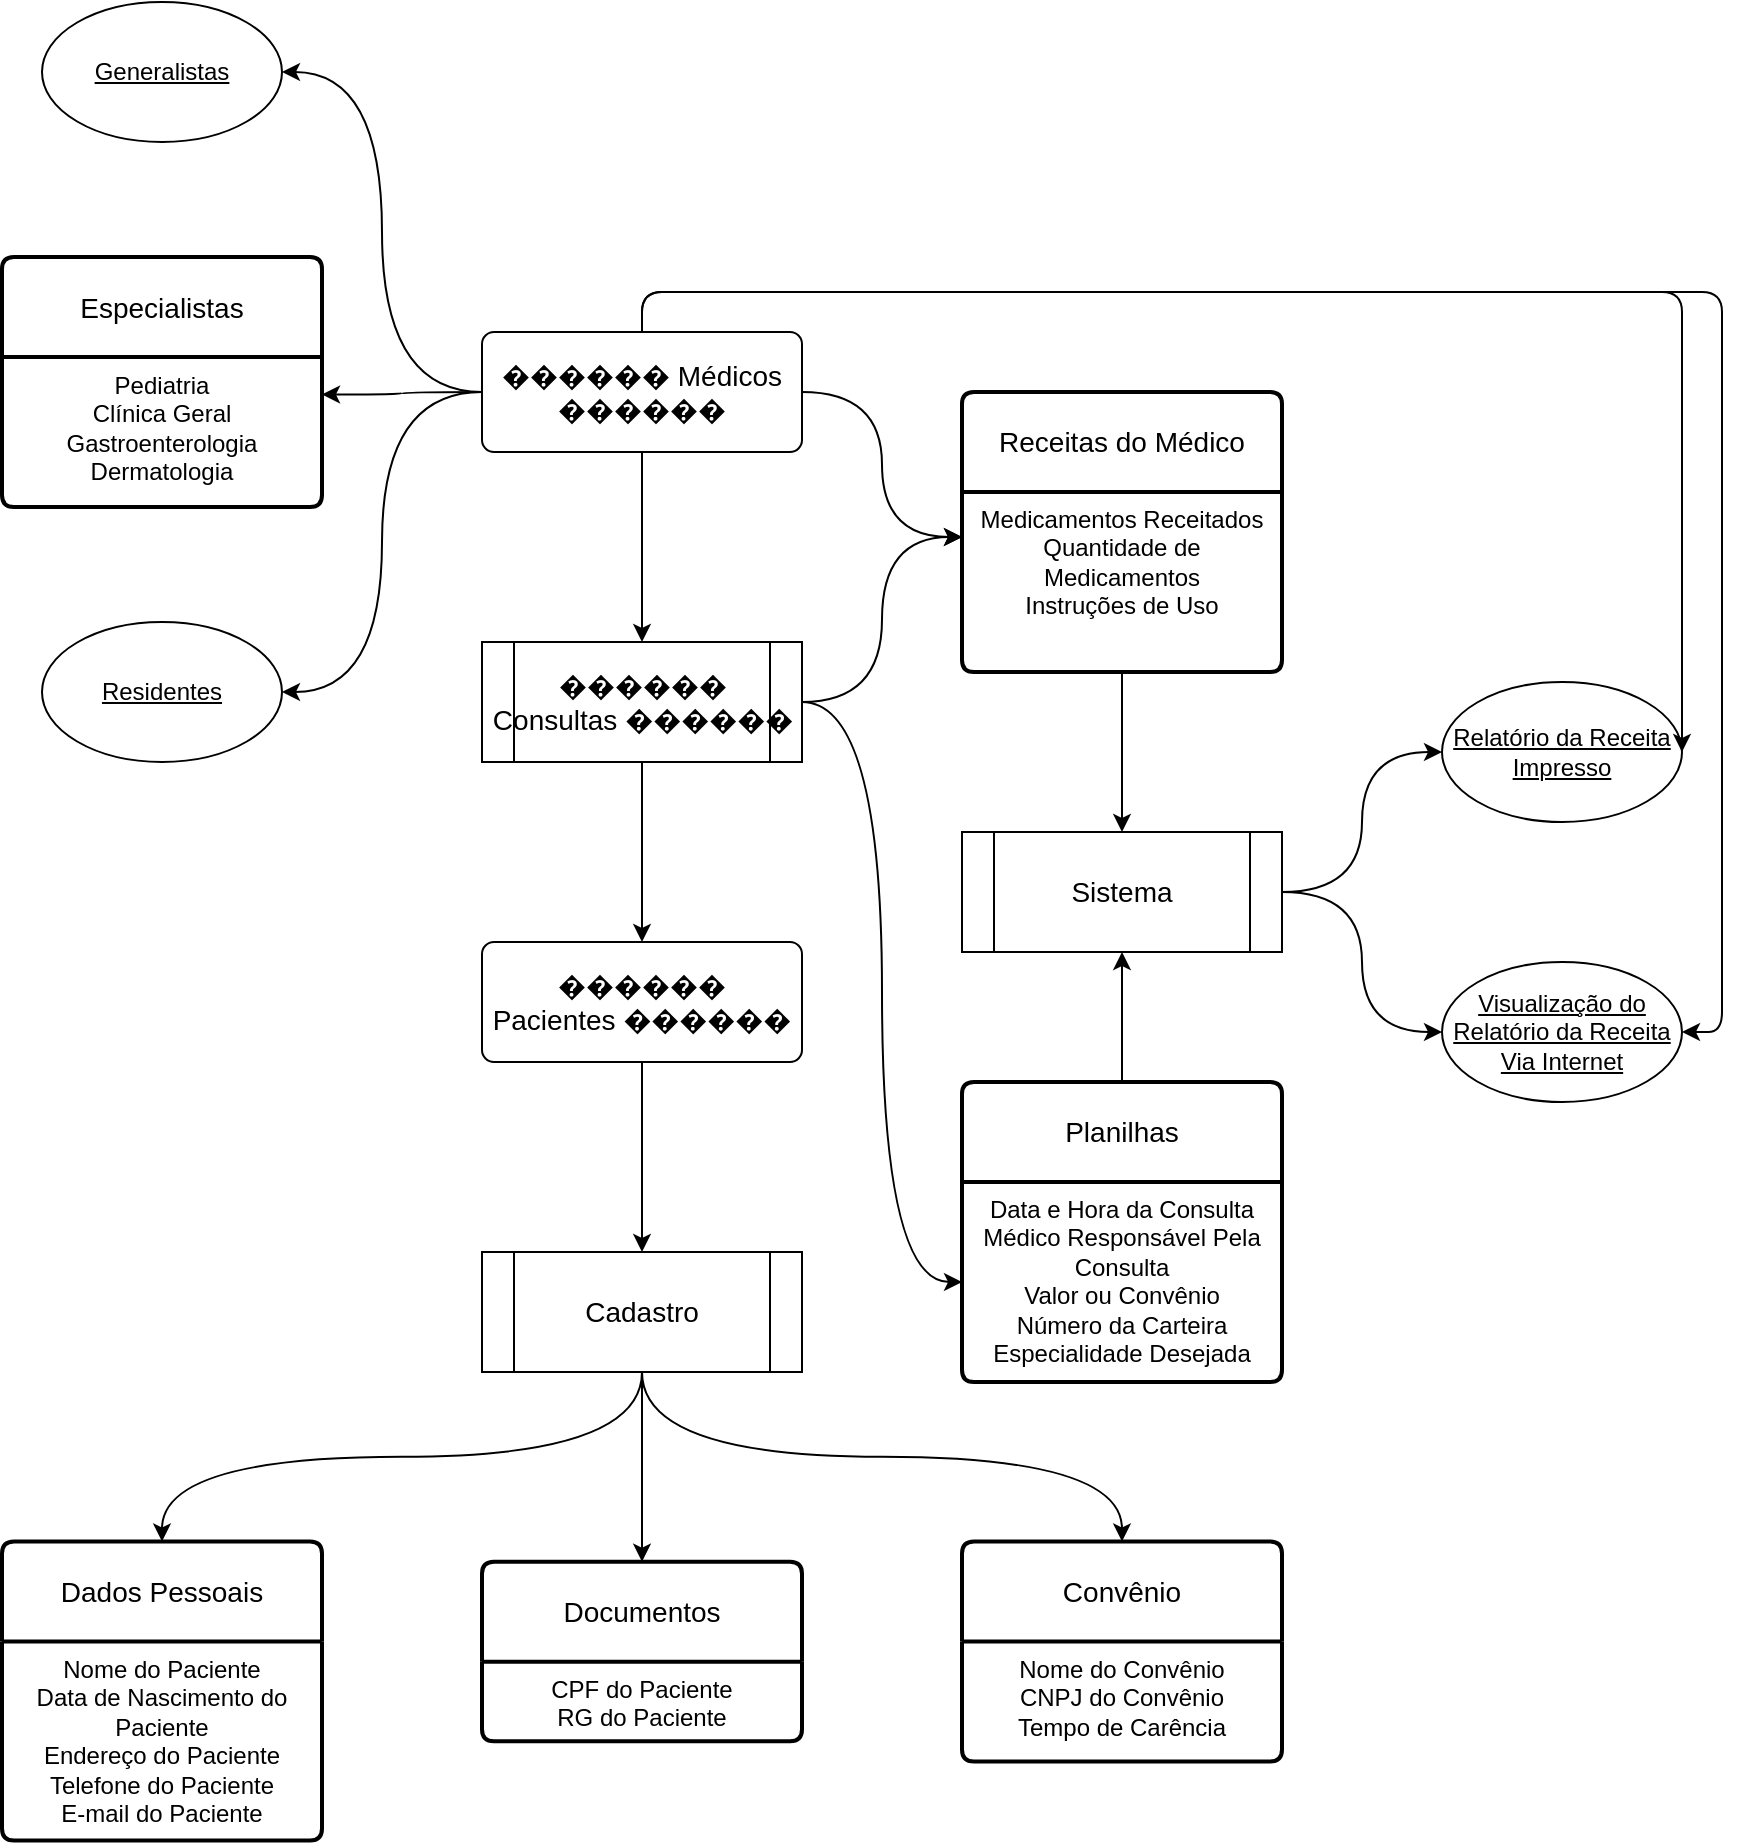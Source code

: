 <mxfile version="27.0.6">
  <diagram name="Página-1" id="le3Gu0IzTsZb8OGJHYtN">
    <mxGraphModel dx="1216" dy="1840" grid="1" gridSize="10" guides="1" tooltips="1" connect="1" arrows="1" fold="1" page="1" pageScale="1" pageWidth="827" pageHeight="1169" background="light-dark(#FFFFFF,#121212)" math="0" shadow="0">
      <root>
        <mxCell id="0" />
        <mxCell id="1" parent="0" />
        <mxCell id="sMn10hHQR87jPfs_1Sma-20" value="Convênio" style="swimlane;childLayout=stackLayout;horizontal=1;startSize=50;horizontalStack=0;rounded=1;fontSize=14;fontStyle=0;strokeWidth=2;resizeParent=0;resizeLast=1;shadow=0;dashed=0;align=center;arcSize=4;whiteSpace=wrap;html=1;labelBackgroundColor=none;labelBorderColor=none;" parent="1" vertex="1">
          <mxGeometry x="760" y="604.75" width="160" height="110" as="geometry" />
        </mxCell>
        <mxCell id="sMn10hHQR87jPfs_1Sma-21" value="Nome do Convênio&lt;br&gt;&lt;div&gt;CNPJ do Convênio&lt;/div&gt;&lt;div&gt;Tempo de Carência&lt;/div&gt;" style="align=center;strokeColor=none;fillColor=none;spacingLeft=4;spacingRight=4;fontSize=12;verticalAlign=top;resizable=0;rotatable=0;part=1;html=1;whiteSpace=wrap;labelBackgroundColor=none;labelBorderColor=none;" parent="sMn10hHQR87jPfs_1Sma-20" vertex="1">
          <mxGeometry y="50" width="160" height="60" as="geometry" />
        </mxCell>
        <mxCell id="sMn10hHQR87jPfs_1Sma-32" value="Generalistas" style="ellipse;whiteSpace=wrap;html=1;align=center;fontStyle=4;labelBackgroundColor=none;labelBorderColor=none;" parent="1" vertex="1">
          <mxGeometry x="300" y="-165" width="120" height="70" as="geometry" />
        </mxCell>
        <mxCell id="sMn10hHQR87jPfs_1Sma-112" style="edgeStyle=orthogonalEdgeStyle;rounded=0;orthogonalLoop=1;jettySize=auto;html=1;exitX=0.5;exitY=0;exitDx=0;exitDy=0;entryX=0.5;entryY=1;entryDx=0;entryDy=0;curved=1;labelBackgroundColor=none;labelBorderColor=none;" parent="1" source="sMn10hHQR87jPfs_1Sma-45" target="sMn10hHQR87jPfs_1Sma-57" edge="1">
          <mxGeometry relative="1" as="geometry" />
        </mxCell>
        <mxCell id="sMn10hHQR87jPfs_1Sma-45" value="Planilhas" style="swimlane;childLayout=stackLayout;horizontal=1;startSize=50;horizontalStack=0;rounded=1;fontSize=14;fontStyle=0;strokeWidth=2;resizeParent=0;resizeLast=1;shadow=0;dashed=0;align=center;arcSize=4;whiteSpace=wrap;html=1;labelBackgroundColor=none;labelBorderColor=none;" parent="1" vertex="1">
          <mxGeometry x="760" y="375" width="160" height="150" as="geometry" />
        </mxCell>
        <mxCell id="sMn10hHQR87jPfs_1Sma-46" value="Data e Hora da Consulta&lt;br&gt;Médico Responsável Pela Consulta&lt;br&gt;Valor ou Convênio&lt;div&gt;Número da Carteira&lt;br&gt;&lt;div&gt;Especialidade Desejada&lt;/div&gt;&lt;/div&gt;" style="align=center;strokeColor=none;fillColor=none;spacingLeft=4;spacingRight=4;fontSize=12;verticalAlign=top;resizable=0;rotatable=0;part=1;html=1;whiteSpace=wrap;labelBackgroundColor=none;labelBorderColor=none;" parent="sMn10hHQR87jPfs_1Sma-45" vertex="1">
          <mxGeometry y="50" width="160" height="100" as="geometry" />
        </mxCell>
        <mxCell id="sMn10hHQR87jPfs_1Sma-79" style="edgeStyle=orthogonalEdgeStyle;rounded=0;orthogonalLoop=1;jettySize=auto;html=1;exitX=1;exitY=0.5;exitDx=0;exitDy=0;entryX=0;entryY=0.25;entryDx=0;entryDy=0;curved=1;labelBackgroundColor=none;labelBorderColor=none;" parent="1" source="sMn10hHQR87jPfs_1Sma-49" target="sMn10hHQR87jPfs_1Sma-52" edge="1">
          <mxGeometry relative="1" as="geometry" />
        </mxCell>
        <mxCell id="sMn10hHQR87jPfs_1Sma-97" style="edgeStyle=orthogonalEdgeStyle;rounded=0;orthogonalLoop=1;jettySize=auto;html=1;entryX=0.5;entryY=0;entryDx=0;entryDy=0;curved=1;labelBackgroundColor=none;labelBorderColor=none;" parent="1" source="sMn10hHQR87jPfs_1Sma-49" target="sMn10hHQR87jPfs_1Sma-88" edge="1">
          <mxGeometry relative="1" as="geometry" />
        </mxCell>
        <mxCell id="sMn10hHQR87jPfs_1Sma-111" style="edgeStyle=orthogonalEdgeStyle;rounded=0;orthogonalLoop=1;jettySize=auto;html=1;entryX=0;entryY=0.5;entryDx=0;entryDy=0;curved=1;labelBackgroundColor=none;labelBorderColor=none;" parent="1" source="sMn10hHQR87jPfs_1Sma-49" target="sMn10hHQR87jPfs_1Sma-46" edge="1">
          <mxGeometry relative="1" as="geometry" />
        </mxCell>
        <mxCell id="sMn10hHQR87jPfs_1Sma-49" value="" style="shape=process;whiteSpace=wrap;html=1;backgroundOutline=1;labelBackgroundColor=none;labelBorderColor=none;" parent="1" vertex="1">
          <mxGeometry x="520" y="155" width="160" height="60" as="geometry" />
        </mxCell>
        <mxCell id="sMn10hHQR87jPfs_1Sma-50" value="&lt;font style=&quot;font-size: 14px;&quot;&gt;������ Consultas&amp;nbsp;&lt;/font&gt;&lt;span style=&quot;font-size: 14px;&quot;&gt;������&lt;/span&gt;" style="text;html=1;align=center;verticalAlign=middle;whiteSpace=wrap;rounded=0;labelBackgroundColor=none;labelBorderColor=none;" parent="1" vertex="1">
          <mxGeometry x="542.5" y="170" width="115" height="30" as="geometry" />
        </mxCell>
        <mxCell id="sMn10hHQR87jPfs_1Sma-51" value="Receitas do Médico" style="swimlane;childLayout=stackLayout;horizontal=1;startSize=50;horizontalStack=0;rounded=1;fontSize=14;fontStyle=0;strokeWidth=2;resizeParent=0;resizeLast=1;shadow=0;dashed=0;align=center;arcSize=4;whiteSpace=wrap;html=1;fillColor=default;labelBackgroundColor=none;labelBorderColor=none;" parent="1" vertex="1">
          <mxGeometry x="760" y="30" width="160" height="140" as="geometry" />
        </mxCell>
        <mxCell id="sMn10hHQR87jPfs_1Sma-52" value="Medicamentos Receitados&lt;br&gt;&lt;div&gt;Quantidade de Medicamentos&lt;/div&gt;&lt;div&gt;Instruções de Uso&lt;/div&gt;" style="align=center;strokeColor=none;fillColor=none;spacingLeft=4;spacingRight=4;fontSize=12;verticalAlign=top;resizable=0;rotatable=0;part=1;html=1;whiteSpace=wrap;labelBackgroundColor=none;labelBorderColor=none;" parent="sMn10hHQR87jPfs_1Sma-51" vertex="1">
          <mxGeometry y="50" width="160" height="90" as="geometry" />
        </mxCell>
        <mxCell id="sMn10hHQR87jPfs_1Sma-53" value="" style="whiteSpace=wrap;html=1;fontSize=14;fontStyle=0;startSize=50;horizontal=1;rounded=1;strokeWidth=2;shadow=0;dashed=0;arcSize=4;labelBackgroundColor=none;labelBorderColor=none;" parent="sMn10hHQR87jPfs_1Sma-51" vertex="1">
          <mxGeometry y="140" width="160" as="geometry" />
        </mxCell>
        <mxCell id="sMn10hHQR87jPfs_1Sma-81" style="edgeStyle=orthogonalEdgeStyle;rounded=0;orthogonalLoop=1;jettySize=auto;html=1;exitX=1;exitY=0.5;exitDx=0;exitDy=0;entryX=0;entryY=0.5;entryDx=0;entryDy=0;curved=1;labelBackgroundColor=none;labelBorderColor=none;" parent="1" source="sMn10hHQR87jPfs_1Sma-57" target="sMn10hHQR87jPfs_1Sma-60" edge="1">
          <mxGeometry relative="1" as="geometry" />
        </mxCell>
        <mxCell id="sMn10hHQR87jPfs_1Sma-82" style="edgeStyle=orthogonalEdgeStyle;rounded=0;orthogonalLoop=1;jettySize=auto;html=1;exitX=1;exitY=0.5;exitDx=0;exitDy=0;entryX=0;entryY=0.5;entryDx=0;entryDy=0;curved=1;labelBackgroundColor=none;labelBorderColor=none;" parent="1" source="sMn10hHQR87jPfs_1Sma-57" target="sMn10hHQR87jPfs_1Sma-59" edge="1">
          <mxGeometry relative="1" as="geometry" />
        </mxCell>
        <mxCell id="sMn10hHQR87jPfs_1Sma-57" value="" style="shape=process;whiteSpace=wrap;html=1;backgroundOutline=1;labelBackgroundColor=none;labelBorderColor=none;" parent="1" vertex="1">
          <mxGeometry x="760" y="250" width="160" height="60" as="geometry" />
        </mxCell>
        <mxCell id="sMn10hHQR87jPfs_1Sma-58" value="&lt;font style=&quot;font-size: 14px;&quot;&gt;Sistema&lt;/font&gt;" style="text;html=1;align=center;verticalAlign=middle;whiteSpace=wrap;rounded=0;labelBackgroundColor=none;labelBorderColor=none;" parent="1" vertex="1">
          <mxGeometry x="810" y="265" width="60" height="30" as="geometry" />
        </mxCell>
        <mxCell id="sMn10hHQR87jPfs_1Sma-59" value="Visualização do Relatório da Receita Via Internet" style="ellipse;whiteSpace=wrap;html=1;align=center;fontStyle=4;labelBackgroundColor=none;labelBorderColor=none;" parent="1" vertex="1">
          <mxGeometry x="1000" y="315" width="120" height="70" as="geometry" />
        </mxCell>
        <mxCell id="sMn10hHQR87jPfs_1Sma-60" value="Relatório da Receita Impresso" style="ellipse;whiteSpace=wrap;html=1;align=center;fontStyle=4;labelBackgroundColor=none;labelBorderColor=none;" parent="1" vertex="1">
          <mxGeometry x="1000" y="175" width="120" height="70" as="geometry" />
        </mxCell>
        <mxCell id="sMn10hHQR87jPfs_1Sma-87" style="edgeStyle=orthogonalEdgeStyle;rounded=0;orthogonalLoop=1;jettySize=auto;html=1;exitX=0.5;exitY=1;exitDx=0;exitDy=0;entryX=0.5;entryY=0;entryDx=0;entryDy=0;curved=1;labelBackgroundColor=none;labelBorderColor=none;" parent="1" source="sMn10hHQR87jPfs_1Sma-86" target="sMn10hHQR87jPfs_1Sma-49" edge="1">
          <mxGeometry relative="1" as="geometry" />
        </mxCell>
        <mxCell id="sMn10hHQR87jPfs_1Sma-102" style="edgeStyle=orthogonalEdgeStyle;rounded=0;orthogonalLoop=1;jettySize=auto;html=1;entryX=0;entryY=0.25;entryDx=0;entryDy=0;curved=1;labelBackgroundColor=none;labelBorderColor=none;" parent="1" source="sMn10hHQR87jPfs_1Sma-86" target="sMn10hHQR87jPfs_1Sma-52" edge="1">
          <mxGeometry relative="1" as="geometry" />
        </mxCell>
        <mxCell id="sMn10hHQR87jPfs_1Sma-104" style="edgeStyle=orthogonalEdgeStyle;rounded=1;orthogonalLoop=1;jettySize=auto;html=1;exitX=0.5;exitY=0;exitDx=0;exitDy=0;entryX=1;entryY=0.5;entryDx=0;entryDy=0;curved=0;labelBackgroundColor=none;labelBorderColor=none;" parent="1" source="sMn10hHQR87jPfs_1Sma-86" target="sMn10hHQR87jPfs_1Sma-59" edge="1">
          <mxGeometry relative="1" as="geometry" />
        </mxCell>
        <mxCell id="sMn10hHQR87jPfs_1Sma-105" style="edgeStyle=orthogonalEdgeStyle;rounded=1;orthogonalLoop=1;jettySize=auto;html=1;exitX=0.5;exitY=0;exitDx=0;exitDy=0;curved=0;entryX=1;entryY=0.5;entryDx=0;entryDy=0;labelBackgroundColor=none;labelBorderColor=none;" parent="1" source="sMn10hHQR87jPfs_1Sma-86" target="sMn10hHQR87jPfs_1Sma-60" edge="1">
          <mxGeometry relative="1" as="geometry">
            <mxPoint x="1153" y="180" as="targetPoint" />
            <Array as="points">
              <mxPoint x="600" y="-20" />
              <mxPoint x="1120" y="-20" />
            </Array>
          </mxGeometry>
        </mxCell>
        <mxCell id="sMn10hHQR87jPfs_1Sma-115" style="edgeStyle=orthogonalEdgeStyle;rounded=0;orthogonalLoop=1;jettySize=auto;html=1;exitX=0;exitY=0.5;exitDx=0;exitDy=0;entryX=1;entryY=0.5;entryDx=0;entryDy=0;curved=1;labelBackgroundColor=none;labelBorderColor=none;" parent="1" source="sMn10hHQR87jPfs_1Sma-86" target="sMn10hHQR87jPfs_1Sma-32" edge="1">
          <mxGeometry relative="1" as="geometry" />
        </mxCell>
        <mxCell id="sMn10hHQR87jPfs_1Sma-117" style="edgeStyle=orthogonalEdgeStyle;rounded=0;orthogonalLoop=1;jettySize=auto;html=1;exitX=0;exitY=0.5;exitDx=0;exitDy=0;entryX=1;entryY=0.5;entryDx=0;entryDy=0;curved=1;labelBackgroundColor=none;labelBorderColor=none;" parent="1" source="sMn10hHQR87jPfs_1Sma-86" target="sMn10hHQR87jPfs_1Sma-33" edge="1">
          <mxGeometry relative="1" as="geometry" />
        </mxCell>
        <mxCell id="sMn10hHQR87jPfs_1Sma-124" style="edgeStyle=orthogonalEdgeStyle;rounded=0;orthogonalLoop=1;jettySize=auto;html=1;exitX=0;exitY=0.5;exitDx=0;exitDy=0;entryX=1;entryY=0.25;entryDx=0;entryDy=0;curved=1;labelBackgroundColor=none;labelBorderColor=none;" parent="1" source="sMn10hHQR87jPfs_1Sma-86" target="sMn10hHQR87jPfs_1Sma-123" edge="1">
          <mxGeometry relative="1" as="geometry" />
        </mxCell>
        <mxCell id="sMn10hHQR87jPfs_1Sma-86" value="&lt;font style=&quot;font-size: 14px;&quot;&gt;������ Médicos ������&lt;/font&gt;" style="rounded=1;arcSize=10;whiteSpace=wrap;html=1;align=center;labelBackgroundColor=none;labelBorderColor=none;" parent="1" vertex="1">
          <mxGeometry x="520" width="160" height="60" as="geometry" />
        </mxCell>
        <mxCell id="sMn10hHQR87jPfs_1Sma-98" style="edgeStyle=orthogonalEdgeStyle;rounded=0;orthogonalLoop=1;jettySize=auto;html=1;exitX=0.5;exitY=1;exitDx=0;exitDy=0;entryX=0.5;entryY=0;entryDx=0;entryDy=0;curved=1;labelBackgroundColor=none;labelBorderColor=none;" parent="1" source="sMn10hHQR87jPfs_1Sma-88" target="sMn10hHQR87jPfs_1Sma-93" edge="1">
          <mxGeometry relative="1" as="geometry" />
        </mxCell>
        <mxCell id="sMn10hHQR87jPfs_1Sma-88" value="&lt;font style=&quot;font-size: 14px;&quot;&gt;������ Pacientes&amp;nbsp;&lt;/font&gt;&lt;span style=&quot;font-size: 14px;&quot;&gt;������&lt;/span&gt;" style="rounded=1;arcSize=10;whiteSpace=wrap;html=1;align=center;labelBackgroundColor=none;labelBorderColor=none;" parent="1" vertex="1">
          <mxGeometry x="520" y="305" width="160" height="60" as="geometry" />
        </mxCell>
        <mxCell id="sMn10hHQR87jPfs_1Sma-89" value="Documentos" style="swimlane;childLayout=stackLayout;horizontal=1;startSize=50;horizontalStack=0;rounded=1;fontSize=14;fontStyle=0;strokeWidth=2;resizeParent=0;resizeLast=1;shadow=0;dashed=0;align=center;arcSize=4;whiteSpace=wrap;html=1;labelBackgroundColor=none;labelBorderColor=none;" parent="1" vertex="1">
          <mxGeometry x="520" y="614.875" width="160" height="89.75" as="geometry" />
        </mxCell>
        <mxCell id="sMn10hHQR87jPfs_1Sma-90" value="CPF do Paciente&lt;div&gt;RG do Paciente&lt;/div&gt;" style="align=center;strokeColor=none;fillColor=none;spacingLeft=4;spacingRight=4;fontSize=12;verticalAlign=top;resizable=0;rotatable=0;part=1;html=1;whiteSpace=wrap;labelBackgroundColor=none;labelBorderColor=none;" parent="sMn10hHQR87jPfs_1Sma-89" vertex="1">
          <mxGeometry y="50" width="160" height="39.75" as="geometry" />
        </mxCell>
        <mxCell id="sMn10hHQR87jPfs_1Sma-99" style="edgeStyle=orthogonalEdgeStyle;rounded=0;orthogonalLoop=1;jettySize=auto;html=1;entryX=0.5;entryY=0;entryDx=0;entryDy=0;curved=1;exitX=0.5;exitY=1;exitDx=0;exitDy=0;labelBackgroundColor=none;labelBorderColor=none;" parent="1" source="sMn10hHQR87jPfs_1Sma-93" target="sMn10hHQR87jPfs_1Sma-95" edge="1">
          <mxGeometry relative="1" as="geometry" />
        </mxCell>
        <mxCell id="sMn10hHQR87jPfs_1Sma-100" style="edgeStyle=orthogonalEdgeStyle;rounded=0;orthogonalLoop=1;jettySize=auto;html=1;entryX=0.5;entryY=0;entryDx=0;entryDy=0;curved=1;exitX=0.5;exitY=1;exitDx=0;exitDy=0;labelBackgroundColor=none;labelBorderColor=none;" parent="1" source="sMn10hHQR87jPfs_1Sma-93" target="sMn10hHQR87jPfs_1Sma-20" edge="1">
          <mxGeometry relative="1" as="geometry" />
        </mxCell>
        <mxCell id="sMn10hHQR87jPfs_1Sma-101" style="edgeStyle=orthogonalEdgeStyle;rounded=0;orthogonalLoop=1;jettySize=auto;html=1;exitX=0.5;exitY=1;exitDx=0;exitDy=0;entryX=0.5;entryY=0;entryDx=0;entryDy=0;curved=1;labelBackgroundColor=none;labelBorderColor=none;" parent="1" source="sMn10hHQR87jPfs_1Sma-93" target="sMn10hHQR87jPfs_1Sma-89" edge="1">
          <mxGeometry relative="1" as="geometry" />
        </mxCell>
        <mxCell id="sMn10hHQR87jPfs_1Sma-93" value="" style="shape=process;whiteSpace=wrap;html=1;backgroundOutline=1;labelBackgroundColor=none;labelBorderColor=none;" parent="1" vertex="1">
          <mxGeometry x="520" y="460" width="160" height="60" as="geometry" />
        </mxCell>
        <mxCell id="sMn10hHQR87jPfs_1Sma-94" value="&lt;font style=&quot;font-size: 14px;&quot;&gt;Cadastro&lt;/font&gt;" style="text;html=1;align=center;verticalAlign=middle;whiteSpace=wrap;rounded=0;labelBackgroundColor=none;labelBorderColor=none;" parent="1" vertex="1">
          <mxGeometry x="570" y="475" width="60" height="30" as="geometry" />
        </mxCell>
        <mxCell id="sMn10hHQR87jPfs_1Sma-95" value="Dados Pessoais" style="swimlane;childLayout=stackLayout;horizontal=1;startSize=50;horizontalStack=0;rounded=1;fontSize=14;fontStyle=0;strokeWidth=2;resizeParent=0;resizeLast=1;shadow=0;dashed=0;align=center;arcSize=4;whiteSpace=wrap;html=1;labelBackgroundColor=none;labelBorderColor=none;fillColor=default;" parent="1" vertex="1">
          <mxGeometry x="280" y="604.75" width="160" height="149.5" as="geometry" />
        </mxCell>
        <mxCell id="sMn10hHQR87jPfs_1Sma-96" value="Nome do Paciente&lt;div&gt;Data de Nascimento do Paciente&lt;/div&gt;&lt;div&gt;Endereço do Paciente&lt;/div&gt;&lt;div&gt;Telefone do Paciente&lt;/div&gt;&lt;div&gt;E-mail do Paciente&lt;/div&gt;" style="align=center;strokeColor=none;fillColor=none;spacingLeft=4;spacingRight=4;fontSize=12;verticalAlign=top;resizable=0;rotatable=0;part=1;html=1;whiteSpace=wrap;rounded=0;labelBackgroundColor=none;labelBorderColor=none;" parent="sMn10hHQR87jPfs_1Sma-95" vertex="1">
          <mxGeometry y="50" width="160" height="99.5" as="geometry" />
        </mxCell>
        <mxCell id="sMn10hHQR87jPfs_1Sma-109" style="edgeStyle=orthogonalEdgeStyle;rounded=0;orthogonalLoop=1;jettySize=auto;html=1;curved=1;labelBackgroundColor=none;labelBorderColor=none;" parent="1" source="sMn10hHQR87jPfs_1Sma-52" target="sMn10hHQR87jPfs_1Sma-57" edge="1">
          <mxGeometry relative="1" as="geometry" />
        </mxCell>
        <mxCell id="sMn10hHQR87jPfs_1Sma-33" value="Residentes" style="ellipse;whiteSpace=wrap;html=1;align=center;fontStyle=4;labelBackgroundColor=none;labelBorderColor=none;" parent="1" vertex="1">
          <mxGeometry x="300" y="145" width="120" height="70" as="geometry" />
        </mxCell>
        <mxCell id="sMn10hHQR87jPfs_1Sma-122" value="Especialistas" style="swimlane;childLayout=stackLayout;horizontal=1;startSize=50;horizontalStack=0;rounded=1;fontSize=14;fontStyle=0;strokeWidth=2;resizeParent=0;resizeLast=1;shadow=0;dashed=0;align=center;arcSize=4;whiteSpace=wrap;html=1;fillColor=default;labelBackgroundColor=none;labelBorderColor=none;" parent="1" vertex="1">
          <mxGeometry x="280" y="-37.5" width="160" height="125" as="geometry" />
        </mxCell>
        <mxCell id="sMn10hHQR87jPfs_1Sma-123" value="Pediatria&lt;div&gt;Clínica Geral&lt;/div&gt;&lt;div&gt;Gastroenterologia&lt;/div&gt;&lt;div&gt;Dermatologia&lt;/div&gt;" style="align=center;strokeColor=none;fillColor=none;spacingLeft=4;spacingRight=4;fontSize=12;verticalAlign=top;resizable=0;rotatable=0;part=1;html=1;whiteSpace=wrap;labelBackgroundColor=none;labelBorderColor=none;" parent="sMn10hHQR87jPfs_1Sma-122" vertex="1">
          <mxGeometry y="50" width="160" height="75" as="geometry" />
        </mxCell>
      </root>
    </mxGraphModel>
  </diagram>
</mxfile>
